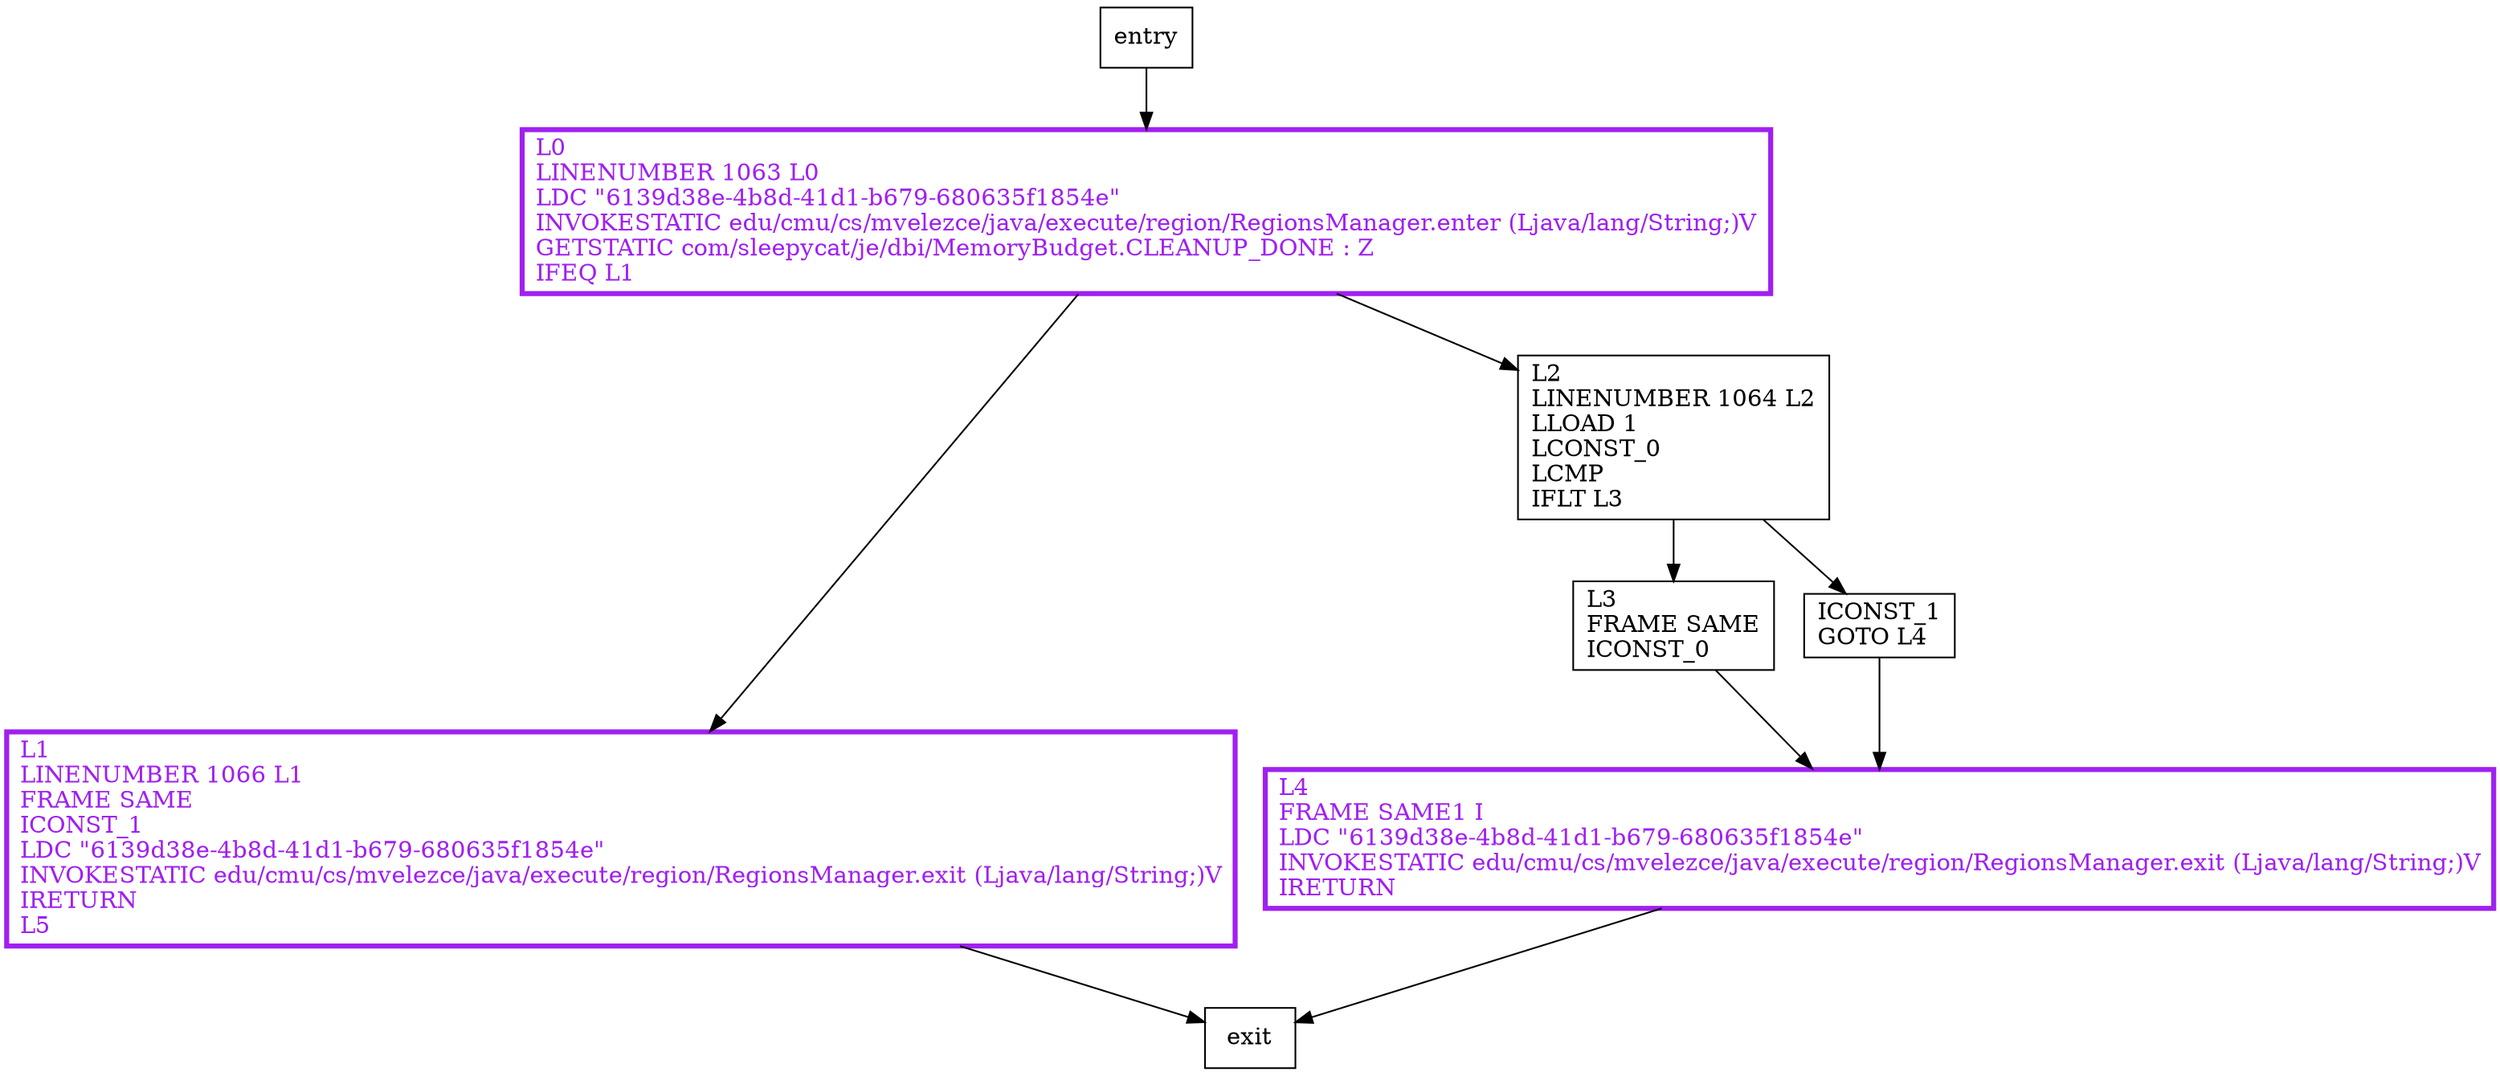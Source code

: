 digraph sizeNotNegative {
node [shape=record];
906726997 [label="L1\lLINENUMBER 1066 L1\lFRAME SAME\lICONST_1\lLDC \"6139d38e-4b8d-41d1-b679-680635f1854e\"\lINVOKESTATIC edu/cmu/cs/mvelezce/java/execute/region/RegionsManager.exit (Ljava/lang/String;)V\lIRETURN\lL5\l"];
1026854721 [label="L4\lFRAME SAME1 I\lLDC \"6139d38e-4b8d-41d1-b679-680635f1854e\"\lINVOKESTATIC edu/cmu/cs/mvelezce/java/execute/region/RegionsManager.exit (Ljava/lang/String;)V\lIRETURN\l"];
449946029 [label="L3\lFRAME SAME\lICONST_0\l"];
1632868536 [label="L0\lLINENUMBER 1063 L0\lLDC \"6139d38e-4b8d-41d1-b679-680635f1854e\"\lINVOKESTATIC edu/cmu/cs/mvelezce/java/execute/region/RegionsManager.enter (Ljava/lang/String;)V\lGETSTATIC com/sleepycat/je/dbi/MemoryBudget.CLEANUP_DONE : Z\lIFEQ L1\l"];
428370826 [label="L2\lLINENUMBER 1064 L2\lLLOAD 1\lLCONST_0\lLCMP\lIFLT L3\l"];
1731886103 [label="ICONST_1\lGOTO L4\l"];
entry;
exit;
entry -> 1632868536
906726997 -> exit
1026854721 -> exit
449946029 -> 1026854721
1632868536 -> 906726997
1632868536 -> 428370826
428370826 -> 449946029
428370826 -> 1731886103
1731886103 -> 1026854721
906726997[fontcolor="purple", penwidth=3, color="purple"];
1026854721[fontcolor="purple", penwidth=3, color="purple"];
1632868536[fontcolor="purple", penwidth=3, color="purple"];
}
